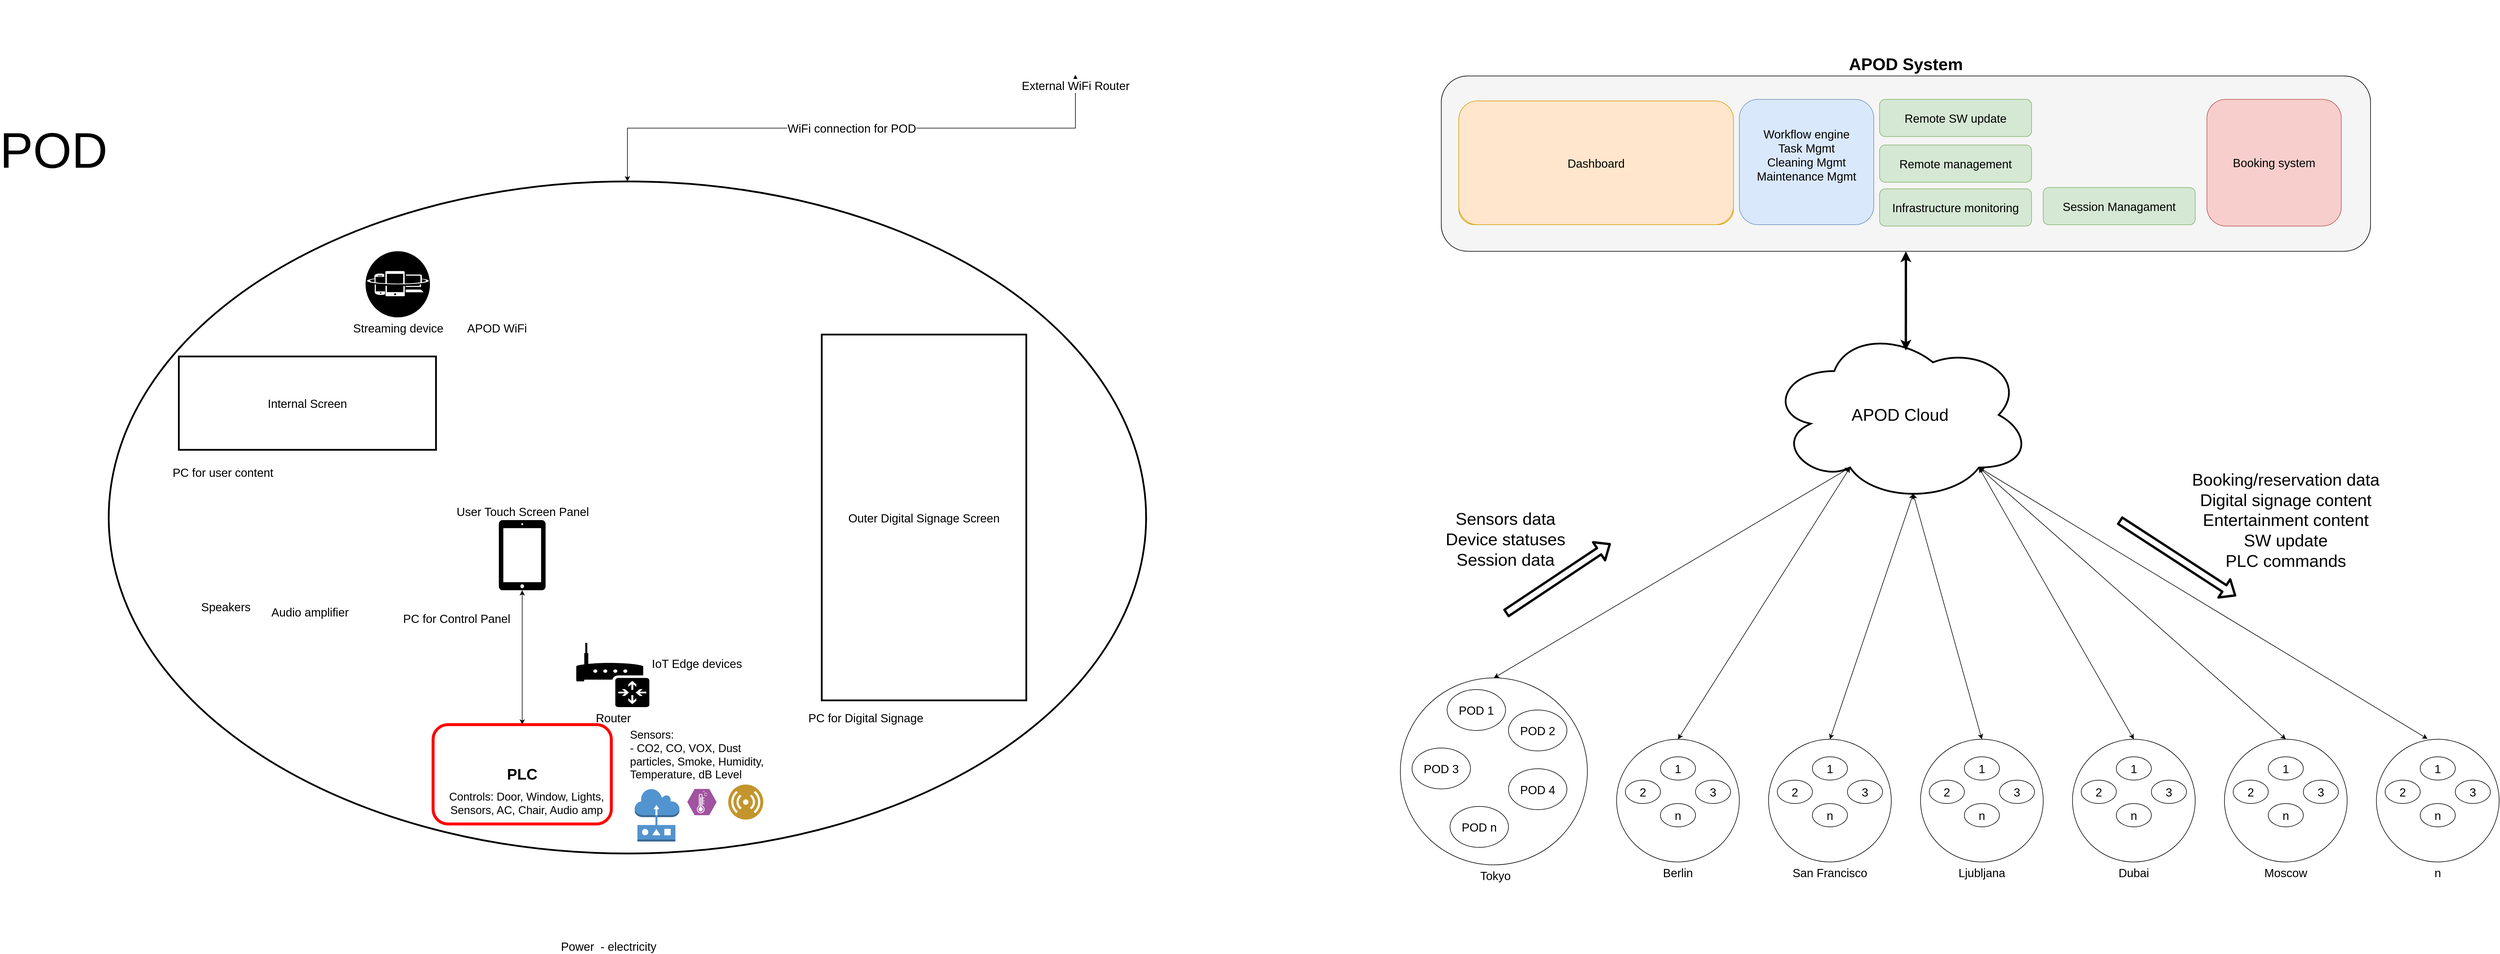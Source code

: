 <mxfile version="14.1.8" type="github">
  <diagram id="MnezL5NAF8C2aSRuctBU" name="APOD Diagram">
    <mxGraphModel dx="3061" dy="1154" grid="1" gridSize="10" guides="1" tooltips="1" connect="1" arrows="1" fold="1" page="1" pageScale="1" pageWidth="827" pageHeight="1169" math="0" shadow="0">
      <root>
        <mxCell id="0" />
        <mxCell id="1" parent="0" />
        <mxCell id="ZW9950_h4QcM178EK5Ji-2" value="POD" style="ellipse;whiteSpace=wrap;html=1;strokeWidth=3;fontSize=85;labelPosition=left;verticalLabelPosition=top;align=right;verticalAlign=bottom;" parent="1" vertex="1">
          <mxGeometry x="-480" y="400.5" width="1775" height="1150" as="geometry" />
        </mxCell>
        <mxCell id="0EyMxYRM3sE1ujKV8BTT-9" style="edgeStyle=orthogonalEdgeStyle;rounded=0;orthogonalLoop=1;jettySize=auto;html=1;entryX=0.5;entryY=0;entryDx=0;entryDy=0;fontSize=20;startArrow=classic;startFill=1;" edge="1" parent="1" source="DmFKKeBw7BDAcUaFhrxw-26" target="ZW9950_h4QcM178EK5Ji-1">
          <mxGeometry relative="1" as="geometry" />
        </mxCell>
        <mxCell id="DmFKKeBw7BDAcUaFhrxw-26" value="User Touch Screen Panel" style="pointerEvents=1;shadow=0;dashed=0;html=1;strokeColor=none;labelPosition=center;verticalLabelPosition=top;verticalAlign=bottom;outlineConnect=0;align=center;shape=mxgraph.office.devices.tablet_ipad;fontSize=20;fillColor=#000000;" parent="1" vertex="1">
          <mxGeometry x="187.5" y="980" width="80" height="120" as="geometry" />
        </mxCell>
        <mxCell id="ZW9950_h4QcM178EK5Ji-1" value="PLC" style="rounded=1;whiteSpace=wrap;html=1;strokeWidth=5;strokeColor=#FF0000;fontSize=26;fontStyle=1" parent="1" vertex="1">
          <mxGeometry x="75" y="1330" width="305" height="170" as="geometry" />
        </mxCell>
        <mxCell id="ZW9950_h4QcM178EK5Ji-3" value="Outer Digital Signage Screen" style="rounded=0;whiteSpace=wrap;html=1;strokeColor=#000000;strokeWidth=3;direction=south;fontSize=20;" parent="1" vertex="1">
          <mxGeometry x="740" y="662.5" width="350" height="626" as="geometry" />
        </mxCell>
        <mxCell id="ZW9950_h4QcM178EK5Ji-5" value="PC for Digital Signage" style="shape=image;html=1;verticalAlign=top;verticalLabelPosition=bottom;labelBackgroundColor=#ffffff;imageAspect=0;aspect=fixed;image=https://cdn3.iconfinder.com/data/icons/electronic-devices-vol-1-1/36/1_graphic_card_electronic_device_motherboard_smps_hardware_chip_1-128.png;strokeColor=#000000;strokeWidth=3;fontSize=20;" parent="1" vertex="1">
          <mxGeometry x="740" y="1150" width="150" height="150" as="geometry" />
        </mxCell>
        <mxCell id="ZW9950_h4QcM178EK5Ji-8" value="Controls: Door, Window, Lights, Sensors, AC, Chair, Audio amp" style="text;html=1;strokeColor=none;fillColor=none;align=center;verticalAlign=middle;whiteSpace=wrap;rounded=0;fontSize=19;" parent="1" vertex="1">
          <mxGeometry x="100" y="1430" width="270" height="70" as="geometry" />
        </mxCell>
        <mxCell id="ZW9950_h4QcM178EK5Ji-9" value="" style="verticalLabelPosition=bottom;html=1;fillColor=#A153A0;strokeColor=#ffffff;verticalAlign=top;align=center;points=[[0,0.5,0],[0.125,0.25,0],[0.25,0,0],[0.5,0,0],[0.75,0,0],[0.875,0.25,0],[1,0.5,0],[0.875,0.75,0],[0.75,1,0],[0.5,1,0],[0.125,0.75,0]];pointerEvents=1;shape=mxgraph.cisco_safe.compositeIcon;bgIcon=mxgraph.cisco_safe.design.blank_device;resIcon=mxgraph.cisco_safe.design.sensor;fontSize=19;" parent="1" vertex="1">
          <mxGeometry x="510" y="1440" width="50" height="45" as="geometry" />
        </mxCell>
        <mxCell id="ZW9950_h4QcM178EK5Ji-10" value="" style="aspect=fixed;perimeter=ellipsePerimeter;html=1;align=center;shadow=0;dashed=0;fontColor=#4277BB;labelBackgroundColor=#ffffff;fontSize=12;spacingTop=3;image;image=img/lib/ibm/users/sensor.svg;strokeColor=#000000;strokeWidth=3;" parent="1" vertex="1">
          <mxGeometry x="580" y="1432.5" width="60" height="60" as="geometry" />
        </mxCell>
        <mxCell id="ZW9950_h4QcM178EK5Ji-11" value="" style="outlineConnect=0;dashed=0;verticalLabelPosition=bottom;verticalAlign=top;align=center;html=1;shape=mxgraph.aws3.sensor;fillColor=#5294CF;gradientColor=none;strokeColor=#000000;strokeWidth=3;fontSize=19;" parent="1" vertex="1">
          <mxGeometry x="420" y="1440" width="76.5" height="90" as="geometry" />
        </mxCell>
        <mxCell id="ZW9950_h4QcM178EK5Ji-12" value="&lt;div&gt;Sensors:&lt;/div&gt;&lt;div&gt; - CO2, CO, VOX, Dust particles, Smoke, Humidity, Temperature, dB Level&lt;br&gt;&lt;/div&gt;" style="text;html=1;strokeColor=none;fillColor=none;align=left;verticalAlign=top;whiteSpace=wrap;rounded=0;fontSize=19;" parent="1" vertex="1">
          <mxGeometry x="410" y="1330" width="270" height="110" as="geometry" />
        </mxCell>
        <mxCell id="0EyMxYRM3sE1ujKV8BTT-1" value="Audio amplifier" style="shape=image;html=1;verticalAlign=top;verticalLabelPosition=bottom;labelBackgroundColor=#ffffff;imageAspect=0;aspect=fixed;image=https://cdn2.iconfinder.com/data/icons/analytic-investment-and-balanced-scorecard/512/421_Audio_frequency_hertz_sequence_wave_sound_design_producstion-128.png;strokeColor=#000000;strokeWidth=3;fontSize=20;align=center;" vertex="1" parent="1">
          <mxGeometry x="-200" y="991" width="128" height="128" as="geometry" />
        </mxCell>
        <mxCell id="0EyMxYRM3sE1ujKV8BTT-2" value="Speakers" style="shape=image;html=1;verticalAlign=top;verticalLabelPosition=bottom;labelBackgroundColor=#ffffff;imageAspect=0;aspect=fixed;image=https://cdn2.iconfinder.com/data/icons/analytic-investment-and-balanced-scorecard/512/424_Audio_hifi_monitor_speaker_studio_sound_design_producstion-128.png;strokeColor=#000000;strokeWidth=3;fontSize=20;align=center;" vertex="1" parent="1">
          <mxGeometry x="-360" y="950" width="160" height="160" as="geometry" />
        </mxCell>
        <mxCell id="0EyMxYRM3sE1ujKV8BTT-5" value="Internal Screen" style="rounded=0;whiteSpace=wrap;html=1;strokeColor=#000000;strokeWidth=3;fontSize=20;align=center;" vertex="1" parent="1">
          <mxGeometry x="-360" y="700" width="440" height="159.75" as="geometry" />
        </mxCell>
        <mxCell id="0EyMxYRM3sE1ujKV8BTT-6" value="&lt;div style=&quot;font-size: 20px;&quot;&gt;PC for user content&lt;br style=&quot;font-size: 20px;&quot;&gt;&lt;/div&gt;" style="shape=image;html=1;verticalAlign=top;verticalLabelPosition=bottom;labelBackgroundColor=#ffffff;imageAspect=0;aspect=fixed;image=https://cdn3.iconfinder.com/data/icons/electronic-devices-vol-1-1/36/1_graphic_card_electronic_device_motherboard_smps_hardware_chip_1-128.png;strokeColor=#000000;strokeWidth=3;fontSize=20;" vertex="1" parent="1">
          <mxGeometry x="-360" y="730" width="150" height="150" as="geometry" />
        </mxCell>
        <mxCell id="0EyMxYRM3sE1ujKV8BTT-10" value="&lt;div style=&quot;font-size: 20px&quot;&gt;PC for Control Panel&lt;br style=&quot;font-size: 20px&quot;&gt;&lt;/div&gt;" style="shape=image;html=1;verticalAlign=top;verticalLabelPosition=bottom;labelBackgroundColor=#ffffff;imageAspect=0;aspect=fixed;image=https://cdn3.iconfinder.com/data/icons/electronic-devices-vol-1-1/36/1_graphic_card_electronic_device_motherboard_smps_hardware_chip_1-128.png;strokeColor=#000000;strokeWidth=3;fontSize=20;" vertex="1" parent="1">
          <mxGeometry x="40" y="980" width="150" height="150" as="geometry" />
        </mxCell>
        <mxCell id="0EyMxYRM3sE1ujKV8BTT-11" value="Streaming device" style="verticalLabelPosition=bottom;html=1;strokeColor=#ffffff;verticalAlign=top;align=center;points=[[0.145,0.145,0],[0.5,0,0],[0.855,0.145,0],[1,0.5,0],[0.855,0.855,0],[0.5,1,0],[0.145,0.855,0],[0,0.5,0]];pointerEvents=1;shape=mxgraph.cisco_safe.compositeIcon;bgIcon=ellipse;resIcon=mxgraph.cisco_safe.capability.mobile_device_manager;fontSize=20;fillColor=#000000;" vertex="1" parent="1">
          <mxGeometry x="-40.41" y="520" width="110" height="113" as="geometry" />
        </mxCell>
        <mxCell id="0EyMxYRM3sE1ujKV8BTT-12" value="Router" style="pointerEvents=1;shadow=0;dashed=0;html=1;strokeColor=none;labelPosition=center;verticalLabelPosition=bottom;verticalAlign=top;outlineConnect=0;align=center;shape=mxgraph.office.devices.router;fontSize=20;fontColor=#000000;fillColor=#000000;" vertex="1" parent="1">
          <mxGeometry x="320" y="1190" width="125" height="110" as="geometry" />
        </mxCell>
        <mxCell id="0EyMxYRM3sE1ujKV8BTT-13" value="APOD WiFi" style="shape=image;html=1;verticalAlign=top;verticalLabelPosition=bottom;labelBackgroundColor=#ffffff;imageAspect=0;aspect=fixed;image=https://cdn3.iconfinder.com/data/icons/electronic-devices-vol-2/36/33_Antenna_double_internet_online_router_web_wifi-128.png;strokeColor=#000000;strokeWidth=3;fillColor=#000000;fontSize=20;fontColor=#000000;align=center;" vertex="1" parent="1">
          <mxGeometry x="120" y="505" width="128" height="128" as="geometry" />
        </mxCell>
        <mxCell id="0EyMxYRM3sE1ujKV8BTT-17" value="WiFi connection for POD" style="edgeStyle=orthogonalEdgeStyle;rounded=0;orthogonalLoop=1;jettySize=auto;html=1;startArrow=classic;startFill=1;fontSize=20;fontColor=#000000;" edge="1" parent="1" source="0EyMxYRM3sE1ujKV8BTT-15" target="ZW9950_h4QcM178EK5Ji-2">
          <mxGeometry relative="1" as="geometry">
            <mxPoint x="1190" y="370" as="targetPoint" />
          </mxGeometry>
        </mxCell>
        <mxCell id="0EyMxYRM3sE1ujKV8BTT-15" value="External WiFi Router" style="shape=image;html=1;verticalAlign=top;verticalLabelPosition=bottom;labelBackgroundColor=#ffffff;imageAspect=0;aspect=fixed;image=https://cdn3.iconfinder.com/data/icons/electronic-devices-vol-2/36/33_Antenna_double_internet_online_router_web_wifi-128.png;strokeColor=#000000;strokeWidth=3;fillColor=#000000;fontSize=20;fontColor=#000000;align=center;" vertex="1" parent="1">
          <mxGeometry x="1110" y="90" width="128" height="128" as="geometry" />
        </mxCell>
        <mxCell id="0EyMxYRM3sE1ujKV8BTT-19" value="Power&amp;nbsp; - electricity" style="shape=image;html=1;verticalAlign=top;verticalLabelPosition=bottom;labelBackgroundColor=#ffffff;imageAspect=0;aspect=fixed;image=https://cdn4.iconfinder.com/data/icons/device-communication-technology-gadgets-media-obje/32/Artboard_11-128.png;strokeColor=#000000;strokeWidth=3;fillColor=#000000;fontSize=20;fontColor=#000000;align=center;rotation=0;labelPosition=center;" vertex="1" parent="1">
          <mxGeometry x="305" y="1550.5" width="140" height="140" as="geometry" />
        </mxCell>
        <mxCell id="0EyMxYRM3sE1ujKV8BTT-37" style="edgeStyle=none;rounded=0;orthogonalLoop=1;jettySize=auto;html=1;entryX=0.8;entryY=0.8;entryDx=0;entryDy=0;entryPerimeter=0;startArrow=classic;startFill=1;fontSize=85;fontColor=#000000;exitX=0.5;exitY=0;exitDx=0;exitDy=0;" edge="1" parent="1" source="0EyMxYRM3sE1ujKV8BTT-96" target="0EyMxYRM3sE1ujKV8BTT-30">
          <mxGeometry relative="1" as="geometry">
            <mxPoint x="3042.79" y="1314.35" as="sourcePoint" />
          </mxGeometry>
        </mxCell>
        <mxCell id="0EyMxYRM3sE1ujKV8BTT-36" style="edgeStyle=none;rounded=0;orthogonalLoop=1;jettySize=auto;html=1;entryX=0.8;entryY=0.8;entryDx=0;entryDy=0;entryPerimeter=0;startArrow=classic;startFill=1;fontSize=85;fontColor=#000000;exitX=0.5;exitY=0;exitDx=0;exitDy=0;" edge="1" parent="1" source="0EyMxYRM3sE1ujKV8BTT-90" target="0EyMxYRM3sE1ujKV8BTT-30">
          <mxGeometry relative="1" as="geometry">
            <mxPoint x="2894.025" y="1311.444" as="sourcePoint" />
          </mxGeometry>
        </mxCell>
        <mxCell id="0EyMxYRM3sE1ujKV8BTT-35" style="edgeStyle=none;rounded=0;orthogonalLoop=1;jettySize=auto;html=1;entryX=0.55;entryY=0.95;entryDx=0;entryDy=0;entryPerimeter=0;startArrow=classic;startFill=1;fontSize=85;fontColor=#000000;exitX=0.5;exitY=0;exitDx=0;exitDy=0;" edge="1" parent="1" source="0EyMxYRM3sE1ujKV8BTT-84" target="0EyMxYRM3sE1ujKV8BTT-30">
          <mxGeometry relative="1" as="geometry">
            <mxPoint x="2745.795" y="1311.137" as="sourcePoint" />
          </mxGeometry>
        </mxCell>
        <mxCell id="0EyMxYRM3sE1ujKV8BTT-33" style="edgeStyle=none;rounded=0;orthogonalLoop=1;jettySize=auto;html=1;entryX=0.55;entryY=0.95;entryDx=0;entryDy=0;entryPerimeter=0;startArrow=classic;startFill=1;fontSize=85;fontColor=#000000;exitX=0.5;exitY=0;exitDx=0;exitDy=0;" edge="1" parent="1" source="0EyMxYRM3sE1ujKV8BTT-74" target="0EyMxYRM3sE1ujKV8BTT-30">
          <mxGeometry relative="1" as="geometry">
            <mxPoint x="2468.74" y="1313.53" as="sourcePoint" />
          </mxGeometry>
        </mxCell>
        <mxCell id="0EyMxYRM3sE1ujKV8BTT-32" style="edgeStyle=none;rounded=0;orthogonalLoop=1;jettySize=auto;html=1;entryX=0.31;entryY=0.8;entryDx=0;entryDy=0;entryPerimeter=0;startArrow=classic;startFill=1;fontSize=85;fontColor=#000000;exitX=0.5;exitY=0;exitDx=0;exitDy=0;" edge="1" parent="1" source="0EyMxYRM3sE1ujKV8BTT-60" target="0EyMxYRM3sE1ujKV8BTT-30">
          <mxGeometry relative="1" as="geometry">
            <mxPoint x="2300" y="1310" as="sourcePoint" />
          </mxGeometry>
        </mxCell>
        <mxCell id="0EyMxYRM3sE1ujKV8BTT-31" style="rounded=0;orthogonalLoop=1;jettySize=auto;html=1;entryX=0.31;entryY=0.8;entryDx=0;entryDy=0;entryPerimeter=0;startArrow=classic;startFill=1;fontSize=85;fontColor=#000000;exitX=0.5;exitY=0;exitDx=0;exitDy=0;" edge="1" parent="1" source="0EyMxYRM3sE1ujKV8BTT-51" target="0EyMxYRM3sE1ujKV8BTT-30">
          <mxGeometry relative="1" as="geometry">
            <mxPoint x="2088.619" y="1325.812" as="sourcePoint" />
          </mxGeometry>
        </mxCell>
        <mxCell id="0EyMxYRM3sE1ujKV8BTT-38" style="edgeStyle=none;rounded=0;orthogonalLoop=1;jettySize=auto;html=1;entryX=0.8;entryY=0.8;entryDx=0;entryDy=0;entryPerimeter=0;startArrow=classic;startFill=1;fontSize=85;fontColor=#000000;exitX=0.417;exitY=-0.003;exitDx=0;exitDy=0;exitPerimeter=0;" edge="1" parent="1" source="0EyMxYRM3sE1ujKV8BTT-104" target="0EyMxYRM3sE1ujKV8BTT-30">
          <mxGeometry relative="1" as="geometry">
            <mxPoint x="3194.265" y="1317.868" as="sourcePoint" />
          </mxGeometry>
        </mxCell>
        <mxCell id="0EyMxYRM3sE1ujKV8BTT-124" style="edgeStyle=none;rounded=0;orthogonalLoop=1;jettySize=auto;html=1;exitX=0.522;exitY=0.133;exitDx=0;exitDy=0;exitPerimeter=0;entryX=0.5;entryY=1;entryDx=0;entryDy=0;startArrow=classic;startFill=1;fontSize=20;fontColor=#000000;strokeWidth=4;" edge="1" parent="1" source="0EyMxYRM3sE1ujKV8BTT-30" target="0EyMxYRM3sE1ujKV8BTT-112">
          <mxGeometry relative="1" as="geometry" />
        </mxCell>
        <mxCell id="0EyMxYRM3sE1ujKV8BTT-30" value="APOD Cloud" style="ellipse;shape=cloud;whiteSpace=wrap;html=1;strokeColor=#000000;strokeWidth=3;fillColor=none;fontSize=29;fontColor=#000000;align=center;" vertex="1" parent="1">
          <mxGeometry x="2360" y="650" width="450" height="300" as="geometry" />
        </mxCell>
        <mxCell id="0EyMxYRM3sE1ujKV8BTT-67" value="" style="group" vertex="1" connectable="0" parent="1">
          <mxGeometry x="1730" y="1230" width="320" height="320" as="geometry" />
        </mxCell>
        <mxCell id="0EyMxYRM3sE1ujKV8BTT-51" value="&lt;div&gt;&amp;nbsp;Tokyo&lt;/div&gt;" style="ellipse;whiteSpace=wrap;html=1;aspect=fixed;strokeColor=#000000;strokeWidth=1;fillColor=none;fontSize=20;fontColor=#000000;align=center;labelPosition=center;verticalLabelPosition=bottom;verticalAlign=top;" vertex="1" parent="0EyMxYRM3sE1ujKV8BTT-67">
          <mxGeometry y="20" width="320" height="320" as="geometry" />
        </mxCell>
        <mxCell id="0EyMxYRM3sE1ujKV8BTT-54" value="POD 2" style="ellipse;whiteSpace=wrap;html=1;strokeColor=#000000;strokeWidth=1;fillColor=none;fontSize=20;fontColor=#000000;align=center;" vertex="1" parent="0EyMxYRM3sE1ujKV8BTT-67">
          <mxGeometry x="185" y="75" width="100" height="70" as="geometry" />
        </mxCell>
        <mxCell id="0EyMxYRM3sE1ujKV8BTT-55" value="POD 1" style="ellipse;whiteSpace=wrap;html=1;strokeColor=#000000;strokeWidth=1;fillColor=none;fontSize=20;fontColor=#000000;align=center;" vertex="1" parent="0EyMxYRM3sE1ujKV8BTT-67">
          <mxGeometry x="80" y="40" width="100" height="70" as="geometry" />
        </mxCell>
        <mxCell id="0EyMxYRM3sE1ujKV8BTT-56" value="POD 3" style="ellipse;whiteSpace=wrap;html=1;strokeColor=#000000;strokeWidth=1;fillColor=none;fontSize=20;fontColor=#000000;align=center;" vertex="1" parent="0EyMxYRM3sE1ujKV8BTT-67">
          <mxGeometry x="20" y="140" width="100" height="70" as="geometry" />
        </mxCell>
        <mxCell id="0EyMxYRM3sE1ujKV8BTT-58" value="POD n" style="ellipse;whiteSpace=wrap;html=1;strokeColor=#000000;strokeWidth=1;fillColor=none;fontSize=20;fontColor=#000000;align=center;" vertex="1" parent="0EyMxYRM3sE1ujKV8BTT-67">
          <mxGeometry x="85" y="240" width="100" height="70" as="geometry" />
        </mxCell>
        <mxCell id="0EyMxYRM3sE1ujKV8BTT-59" value="POD 4" style="ellipse;whiteSpace=wrap;html=1;strokeColor=#000000;strokeWidth=1;fillColor=none;fontSize=20;fontColor=#000000;align=center;" vertex="1" parent="0EyMxYRM3sE1ujKV8BTT-67">
          <mxGeometry x="185" y="175.5" width="100" height="70" as="geometry" />
        </mxCell>
        <mxCell id="0EyMxYRM3sE1ujKV8BTT-68" value="" style="group" vertex="1" connectable="0" parent="1">
          <mxGeometry x="2100" y="1355" width="210" height="210" as="geometry" />
        </mxCell>
        <mxCell id="0EyMxYRM3sE1ujKV8BTT-47" value="1" style="ellipse;whiteSpace=wrap;html=1;strokeColor=#000000;strokeWidth=1;fillColor=none;fontSize=20;fontColor=#000000;align=center;" vertex="1" parent="0EyMxYRM3sE1ujKV8BTT-68">
          <mxGeometry x="75" y="30" width="60" height="40" as="geometry" />
        </mxCell>
        <mxCell id="0EyMxYRM3sE1ujKV8BTT-48" value="3" style="ellipse;whiteSpace=wrap;html=1;strokeColor=#000000;strokeWidth=1;fillColor=none;fontSize=20;fontColor=#000000;align=center;" vertex="1" parent="0EyMxYRM3sE1ujKV8BTT-68">
          <mxGeometry x="135" y="70" width="60" height="40" as="geometry" />
        </mxCell>
        <mxCell id="0EyMxYRM3sE1ujKV8BTT-49" value="n" style="ellipse;whiteSpace=wrap;html=1;strokeColor=#000000;strokeWidth=1;fillColor=none;fontSize=20;fontColor=#000000;align=center;" vertex="1" parent="0EyMxYRM3sE1ujKV8BTT-68">
          <mxGeometry x="75" y="110" width="60" height="40" as="geometry" />
        </mxCell>
        <mxCell id="0EyMxYRM3sE1ujKV8BTT-50" value="2" style="ellipse;whiteSpace=wrap;html=1;strokeColor=#000000;strokeWidth=1;fillColor=none;fontSize=20;fontColor=#000000;align=center;" vertex="1" parent="0EyMxYRM3sE1ujKV8BTT-68">
          <mxGeometry x="15" y="70" width="60" height="40" as="geometry" />
        </mxCell>
        <mxCell id="0EyMxYRM3sE1ujKV8BTT-60" value="Berlin" style="ellipse;whiteSpace=wrap;html=1;aspect=fixed;strokeColor=#000000;strokeWidth=1;fillColor=none;fontSize=20;fontColor=#000000;align=center;labelPosition=center;verticalLabelPosition=bottom;verticalAlign=top;" vertex="1" parent="0EyMxYRM3sE1ujKV8BTT-68">
          <mxGeometry width="210" height="210" as="geometry" />
        </mxCell>
        <mxCell id="0EyMxYRM3sE1ujKV8BTT-69" value="San Francisco" style="group;labelPosition=center;verticalLabelPosition=bottom;align=center;verticalAlign=top;fontSize=20;" vertex="1" connectable="0" parent="1">
          <mxGeometry x="2360" y="1355" width="210" height="210" as="geometry" />
        </mxCell>
        <mxCell id="0EyMxYRM3sE1ujKV8BTT-70" value="1" style="ellipse;whiteSpace=wrap;html=1;strokeColor=#000000;strokeWidth=1;fillColor=none;fontSize=20;fontColor=#000000;align=center;" vertex="1" parent="0EyMxYRM3sE1ujKV8BTT-69">
          <mxGeometry x="75" y="30" width="60" height="40" as="geometry" />
        </mxCell>
        <mxCell id="0EyMxYRM3sE1ujKV8BTT-71" value="3" style="ellipse;whiteSpace=wrap;html=1;strokeColor=#000000;strokeWidth=1;fillColor=none;fontSize=20;fontColor=#000000;align=center;" vertex="1" parent="0EyMxYRM3sE1ujKV8BTT-69">
          <mxGeometry x="135" y="70" width="60" height="40" as="geometry" />
        </mxCell>
        <mxCell id="0EyMxYRM3sE1ujKV8BTT-72" value="n" style="ellipse;whiteSpace=wrap;html=1;strokeColor=#000000;strokeWidth=1;fillColor=none;fontSize=20;fontColor=#000000;align=center;" vertex="1" parent="0EyMxYRM3sE1ujKV8BTT-69">
          <mxGeometry x="75" y="110" width="60" height="40" as="geometry" />
        </mxCell>
        <mxCell id="0EyMxYRM3sE1ujKV8BTT-73" value="2" style="ellipse;whiteSpace=wrap;html=1;strokeColor=#000000;strokeWidth=1;fillColor=none;fontSize=20;fontColor=#000000;align=center;" vertex="1" parent="0EyMxYRM3sE1ujKV8BTT-69">
          <mxGeometry x="15" y="70" width="60" height="40" as="geometry" />
        </mxCell>
        <mxCell id="0EyMxYRM3sE1ujKV8BTT-74" value="" style="ellipse;whiteSpace=wrap;html=1;aspect=fixed;strokeColor=#000000;strokeWidth=1;fillColor=none;fontSize=20;fontColor=#000000;align=center;labelPosition=center;verticalLabelPosition=bottom;verticalAlign=top;" vertex="1" parent="0EyMxYRM3sE1ujKV8BTT-69">
          <mxGeometry width="210" height="210" as="geometry" />
        </mxCell>
        <mxCell id="0EyMxYRM3sE1ujKV8BTT-79" value="Ljubljana" style="group;labelPosition=center;verticalLabelPosition=bottom;align=center;verticalAlign=top;fontSize=20;" vertex="1" connectable="0" parent="1">
          <mxGeometry x="2620" y="1355" width="210" height="210" as="geometry" />
        </mxCell>
        <mxCell id="0EyMxYRM3sE1ujKV8BTT-80" value="1" style="ellipse;whiteSpace=wrap;html=1;strokeColor=#000000;strokeWidth=1;fillColor=none;fontSize=20;fontColor=#000000;align=center;" vertex="1" parent="0EyMxYRM3sE1ujKV8BTT-79">
          <mxGeometry x="75" y="30" width="60" height="40" as="geometry" />
        </mxCell>
        <mxCell id="0EyMxYRM3sE1ujKV8BTT-81" value="3" style="ellipse;whiteSpace=wrap;html=1;strokeColor=#000000;strokeWidth=1;fillColor=none;fontSize=20;fontColor=#000000;align=center;" vertex="1" parent="0EyMxYRM3sE1ujKV8BTT-79">
          <mxGeometry x="135" y="70" width="60" height="40" as="geometry" />
        </mxCell>
        <mxCell id="0EyMxYRM3sE1ujKV8BTT-82" value="n" style="ellipse;whiteSpace=wrap;html=1;strokeColor=#000000;strokeWidth=1;fillColor=none;fontSize=20;fontColor=#000000;align=center;" vertex="1" parent="0EyMxYRM3sE1ujKV8BTT-79">
          <mxGeometry x="75" y="110" width="60" height="40" as="geometry" />
        </mxCell>
        <mxCell id="0EyMxYRM3sE1ujKV8BTT-83" value="2" style="ellipse;whiteSpace=wrap;html=1;strokeColor=#000000;strokeWidth=1;fillColor=none;fontSize=20;fontColor=#000000;align=center;" vertex="1" parent="0EyMxYRM3sE1ujKV8BTT-79">
          <mxGeometry x="15" y="70" width="60" height="40" as="geometry" />
        </mxCell>
        <mxCell id="0EyMxYRM3sE1ujKV8BTT-84" value="" style="ellipse;whiteSpace=wrap;html=1;aspect=fixed;strokeColor=#000000;strokeWidth=1;fillColor=none;fontSize=20;fontColor=#000000;align=center;labelPosition=center;verticalLabelPosition=bottom;verticalAlign=top;" vertex="1" parent="0EyMxYRM3sE1ujKV8BTT-79">
          <mxGeometry width="210" height="210" as="geometry" />
        </mxCell>
        <mxCell id="0EyMxYRM3sE1ujKV8BTT-85" value="Dubai" style="group;labelPosition=center;verticalLabelPosition=bottom;align=center;verticalAlign=top;fontSize=20;" vertex="1" connectable="0" parent="1">
          <mxGeometry x="2880" y="1355" width="210" height="210" as="geometry" />
        </mxCell>
        <mxCell id="0EyMxYRM3sE1ujKV8BTT-86" value="1" style="ellipse;whiteSpace=wrap;html=1;strokeColor=#000000;strokeWidth=1;fillColor=none;fontSize=20;fontColor=#000000;align=center;" vertex="1" parent="0EyMxYRM3sE1ujKV8BTT-85">
          <mxGeometry x="75" y="30" width="60" height="40" as="geometry" />
        </mxCell>
        <mxCell id="0EyMxYRM3sE1ujKV8BTT-87" value="3" style="ellipse;whiteSpace=wrap;html=1;strokeColor=#000000;strokeWidth=1;fillColor=none;fontSize=20;fontColor=#000000;align=center;" vertex="1" parent="0EyMxYRM3sE1ujKV8BTT-85">
          <mxGeometry x="135" y="70" width="60" height="40" as="geometry" />
        </mxCell>
        <mxCell id="0EyMxYRM3sE1ujKV8BTT-88" value="n" style="ellipse;whiteSpace=wrap;html=1;strokeColor=#000000;strokeWidth=1;fillColor=none;fontSize=20;fontColor=#000000;align=center;" vertex="1" parent="0EyMxYRM3sE1ujKV8BTT-85">
          <mxGeometry x="75" y="110" width="60" height="40" as="geometry" />
        </mxCell>
        <mxCell id="0EyMxYRM3sE1ujKV8BTT-89" value="2" style="ellipse;whiteSpace=wrap;html=1;strokeColor=#000000;strokeWidth=1;fillColor=none;fontSize=20;fontColor=#000000;align=center;" vertex="1" parent="0EyMxYRM3sE1ujKV8BTT-85">
          <mxGeometry x="15" y="70" width="60" height="40" as="geometry" />
        </mxCell>
        <mxCell id="0EyMxYRM3sE1ujKV8BTT-90" value="" style="ellipse;whiteSpace=wrap;html=1;aspect=fixed;strokeColor=#000000;strokeWidth=1;fillColor=none;fontSize=20;fontColor=#000000;align=center;labelPosition=center;verticalLabelPosition=bottom;verticalAlign=top;" vertex="1" parent="0EyMxYRM3sE1ujKV8BTT-85">
          <mxGeometry width="210" height="210" as="geometry" />
        </mxCell>
        <mxCell id="0EyMxYRM3sE1ujKV8BTT-91" value="Moscow" style="group;labelPosition=center;verticalLabelPosition=bottom;align=center;verticalAlign=top;fontSize=20;" vertex="1" connectable="0" parent="1">
          <mxGeometry x="3140" y="1355" width="210" height="210" as="geometry" />
        </mxCell>
        <mxCell id="0EyMxYRM3sE1ujKV8BTT-92" value="1" style="ellipse;whiteSpace=wrap;html=1;strokeColor=#000000;strokeWidth=1;fillColor=none;fontSize=20;fontColor=#000000;align=center;" vertex="1" parent="0EyMxYRM3sE1ujKV8BTT-91">
          <mxGeometry x="75" y="30" width="60" height="40" as="geometry" />
        </mxCell>
        <mxCell id="0EyMxYRM3sE1ujKV8BTT-93" value="3" style="ellipse;whiteSpace=wrap;html=1;strokeColor=#000000;strokeWidth=1;fillColor=none;fontSize=20;fontColor=#000000;align=center;" vertex="1" parent="0EyMxYRM3sE1ujKV8BTT-91">
          <mxGeometry x="135" y="70" width="60" height="40" as="geometry" />
        </mxCell>
        <mxCell id="0EyMxYRM3sE1ujKV8BTT-94" value="n" style="ellipse;whiteSpace=wrap;html=1;strokeColor=#000000;strokeWidth=1;fillColor=none;fontSize=20;fontColor=#000000;align=center;" vertex="1" parent="0EyMxYRM3sE1ujKV8BTT-91">
          <mxGeometry x="75" y="110" width="60" height="40" as="geometry" />
        </mxCell>
        <mxCell id="0EyMxYRM3sE1ujKV8BTT-95" value="2" style="ellipse;whiteSpace=wrap;html=1;strokeColor=#000000;strokeWidth=1;fillColor=none;fontSize=20;fontColor=#000000;align=center;" vertex="1" parent="0EyMxYRM3sE1ujKV8BTT-91">
          <mxGeometry x="15" y="70" width="60" height="40" as="geometry" />
        </mxCell>
        <mxCell id="0EyMxYRM3sE1ujKV8BTT-96" value="" style="ellipse;whiteSpace=wrap;html=1;aspect=fixed;strokeColor=#000000;strokeWidth=1;fillColor=none;fontSize=20;fontColor=#000000;align=center;labelPosition=center;verticalLabelPosition=bottom;verticalAlign=top;" vertex="1" parent="0EyMxYRM3sE1ujKV8BTT-91">
          <mxGeometry width="210" height="210" as="geometry" />
        </mxCell>
        <mxCell id="0EyMxYRM3sE1ujKV8BTT-99" value="n" style="group;labelPosition=center;verticalLabelPosition=bottom;align=center;verticalAlign=top;fontSize=20;" vertex="1" connectable="0" parent="1">
          <mxGeometry x="3400" y="1355" width="210" height="210" as="geometry" />
        </mxCell>
        <mxCell id="0EyMxYRM3sE1ujKV8BTT-100" value="1" style="ellipse;whiteSpace=wrap;html=1;strokeColor=#000000;strokeWidth=1;fillColor=none;fontSize=20;fontColor=#000000;align=center;" vertex="1" parent="0EyMxYRM3sE1ujKV8BTT-99">
          <mxGeometry x="75" y="30" width="60" height="40" as="geometry" />
        </mxCell>
        <mxCell id="0EyMxYRM3sE1ujKV8BTT-101" value="3" style="ellipse;whiteSpace=wrap;html=1;strokeColor=#000000;strokeWidth=1;fillColor=none;fontSize=20;fontColor=#000000;align=center;" vertex="1" parent="0EyMxYRM3sE1ujKV8BTT-99">
          <mxGeometry x="135" y="70" width="60" height="40" as="geometry" />
        </mxCell>
        <mxCell id="0EyMxYRM3sE1ujKV8BTT-102" value="n" style="ellipse;whiteSpace=wrap;html=1;strokeColor=#000000;strokeWidth=1;fillColor=none;fontSize=20;fontColor=#000000;align=center;" vertex="1" parent="0EyMxYRM3sE1ujKV8BTT-99">
          <mxGeometry x="75" y="110" width="60" height="40" as="geometry" />
        </mxCell>
        <mxCell id="0EyMxYRM3sE1ujKV8BTT-103" value="2" style="ellipse;whiteSpace=wrap;html=1;strokeColor=#000000;strokeWidth=1;fillColor=none;fontSize=20;fontColor=#000000;align=center;" vertex="1" parent="0EyMxYRM3sE1ujKV8BTT-99">
          <mxGeometry x="15" y="70" width="60" height="40" as="geometry" />
        </mxCell>
        <mxCell id="0EyMxYRM3sE1ujKV8BTT-104" value="" style="ellipse;whiteSpace=wrap;html=1;aspect=fixed;strokeColor=#000000;strokeWidth=1;fillColor=none;fontSize=20;fontColor=#000000;align=center;labelPosition=center;verticalLabelPosition=bottom;verticalAlign=top;" vertex="1" parent="0EyMxYRM3sE1ujKV8BTT-99">
          <mxGeometry width="210" height="210" as="geometry" />
        </mxCell>
        <mxCell id="0EyMxYRM3sE1ujKV8BTT-109" value="IoT Edge devices" style="text;html=1;strokeColor=none;fillColor=none;align=center;verticalAlign=middle;whiteSpace=wrap;rounded=0;fontSize=20;fontColor=#000000;" vertex="1" parent="1">
          <mxGeometry x="440" y="1200" width="173" height="50" as="geometry" />
        </mxCell>
        <mxCell id="0EyMxYRM3sE1ujKV8BTT-121" value="" style="group;fillColor=#f5f5f5;strokeColor=#666666;fontColor=#333333;rounded=1;" vertex="1" connectable="0" parent="1">
          <mxGeometry x="1800" y="220" width="1590" height="300" as="geometry" />
        </mxCell>
        <mxCell id="0EyMxYRM3sE1ujKV8BTT-112" value="APOD System" style="rounded=1;whiteSpace=wrap;html=1;sketch=0;strokeColor=#000000;strokeWidth=1;fontSize=29;fontColor=#000000;align=center;fillColor=none;labelPosition=center;verticalLabelPosition=top;verticalAlign=bottom;fontStyle=1" vertex="1" parent="0EyMxYRM3sE1ujKV8BTT-121">
          <mxGeometry width="1590" height="300" as="geometry" />
        </mxCell>
        <mxCell id="0EyMxYRM3sE1ujKV8BTT-115" value="" style="group;rounded=1;fillColor=#ffe6cc;strokeColor=#d79b00;" vertex="1" connectable="0" parent="0EyMxYRM3sE1ujKV8BTT-121">
          <mxGeometry x="30" y="72.727" width="470" height="181.82" as="geometry" />
        </mxCell>
        <mxCell id="0EyMxYRM3sE1ujKV8BTT-114" value="Dashboard" style="rounded=1;whiteSpace=wrap;html=1;sketch=0;strokeWidth=1;fontSize=20;align=center;fillColor=#ffe6cc;strokeColor=#d79b00;" vertex="1" parent="0EyMxYRM3sE1ujKV8BTT-115">
          <mxGeometry y="-30" width="470" height="211.82" as="geometry" />
        </mxCell>
        <mxCell id="0EyMxYRM3sE1ujKV8BTT-108" value="" style="shape=image;html=1;verticalAlign=top;verticalLabelPosition=bottom;labelBackgroundColor=#ffffff;imageAspect=0;aspect=fixed;image=https://cdn4.iconfinder.com/data/icons/iphone-calculator-shopping-report/128/barChart.png;strokeColor=#000000;strokeWidth=1;fillColor=none;fontSize=20;fontColor=#000000;align=center;" vertex="1" parent="0EyMxYRM3sE1ujKV8BTT-115">
          <mxGeometry x="10" y="63.636" width="116.364" height="116.364" as="geometry" />
        </mxCell>
        <mxCell id="0EyMxYRM3sE1ujKV8BTT-116" value="Booking system" style="rounded=1;whiteSpace=wrap;html=1;sketch=0;strokeWidth=1;fontSize=20;align=center;fillColor=#f8cecc;strokeColor=#b85450;" vertex="1" parent="0EyMxYRM3sE1ujKV8BTT-121">
          <mxGeometry x="1310" y="40" width="230" height="216.82" as="geometry" />
        </mxCell>
        <mxCell id="0EyMxYRM3sE1ujKV8BTT-117" value="Remote management" style="rounded=1;whiteSpace=wrap;html=1;sketch=0;strokeWidth=1;fontSize=20;align=center;fillColor=#d5e8d4;strokeColor=#82b366;" vertex="1" parent="0EyMxYRM3sE1ujKV8BTT-121">
          <mxGeometry x="750" y="118.179" width="260" height="63.636" as="geometry" />
        </mxCell>
        <mxCell id="0EyMxYRM3sE1ujKV8BTT-118" value="&lt;div&gt;Workflow engine&lt;/div&gt;&lt;div&gt;Task Mgmt&lt;/div&gt;&lt;div&gt;Cleaning Mgmt&lt;/div&gt;&lt;div&gt;Maintenance Mgmt&lt;br&gt;&lt;/div&gt;&lt;div&gt;&lt;br&gt;&lt;/div&gt;" style="rounded=1;whiteSpace=wrap;html=1;sketch=0;strokeWidth=1;fontSize=20;align=center;fillColor=#dae8fc;strokeColor=#6c8ebf;" vertex="1" parent="0EyMxYRM3sE1ujKV8BTT-121">
          <mxGeometry x="510" y="40" width="230" height="214.55" as="geometry" />
        </mxCell>
        <mxCell id="0EyMxYRM3sE1ujKV8BTT-119" value="Infrastructure monitoring" style="rounded=1;whiteSpace=wrap;html=1;sketch=0;strokeWidth=1;fontSize=20;align=center;fillColor=#d5e8d4;strokeColor=#82b366;" vertex="1" parent="0EyMxYRM3sE1ujKV8BTT-121">
          <mxGeometry x="750" y="193.182" width="260" height="63.636" as="geometry" />
        </mxCell>
        <mxCell id="0EyMxYRM3sE1ujKV8BTT-120" value="Remote SW update" style="rounded=1;whiteSpace=wrap;html=1;sketch=0;strokeWidth=1;fontSize=20;align=center;fillColor=#d5e8d4;strokeColor=#82b366;" vertex="1" parent="0EyMxYRM3sE1ujKV8BTT-121">
          <mxGeometry x="750" y="39.996" width="260" height="63.636" as="geometry" />
        </mxCell>
        <mxCell id="0EyMxYRM3sE1ujKV8BTT-127" value="Session Managament" style="rounded=1;whiteSpace=wrap;html=1;sketch=0;strokeWidth=1;fontSize=20;align=center;fillColor=#d5e8d4;strokeColor=#82b366;" vertex="1" parent="0EyMxYRM3sE1ujKV8BTT-121">
          <mxGeometry x="1030" y="190.909" width="260" height="63.636" as="geometry" />
        </mxCell>
        <mxCell id="0EyMxYRM3sE1ujKV8BTT-128" value="&lt;div&gt;Sensors data&lt;/div&gt;&lt;div&gt;Device statuses&lt;br&gt;&lt;/div&gt;&lt;div&gt;Session data&lt;/div&gt;&lt;div&gt;&lt;br&gt;&lt;/div&gt;" style="text;html=1;strokeColor=none;fillColor=none;align=center;verticalAlign=middle;whiteSpace=wrap;rounded=0;sketch=0;fontSize=29;fontColor=#000000;" vertex="1" parent="1">
          <mxGeometry x="1780" y="970" width="260" height="120" as="geometry" />
        </mxCell>
        <mxCell id="0EyMxYRM3sE1ujKV8BTT-129" value="&lt;div&gt;Booking/reservation data&lt;/div&gt;&lt;div&gt;Digital signage content&lt;/div&gt;&lt;div&gt;Entertainment content&lt;/div&gt;&lt;div&gt;SW update&lt;/div&gt;&lt;div&gt;PLC commands&lt;br&gt;&lt;/div&gt;&lt;div&gt;&lt;br&gt;&lt;/div&gt;&lt;div&gt;&lt;br&gt;&lt;/div&gt;" style="text;html=1;strokeColor=none;fillColor=none;align=center;verticalAlign=middle;whiteSpace=wrap;rounded=0;sketch=0;fontSize=29;fontColor=#000000;" vertex="1" parent="1">
          <mxGeometry x="3075" y="930" width="340" height="170" as="geometry" />
        </mxCell>
        <mxCell id="0EyMxYRM3sE1ujKV8BTT-130" value="" style="shape=flexArrow;endArrow=classic;html=1;strokeWidth=4;fontSize=29;fontColor=#000000;" edge="1" parent="1">
          <mxGeometry width="50" height="50" relative="1" as="geometry">
            <mxPoint x="1910" y="1140" as="sourcePoint" />
            <mxPoint x="2090" y="1020" as="targetPoint" />
          </mxGeometry>
        </mxCell>
        <mxCell id="0EyMxYRM3sE1ujKV8BTT-131" value="" style="shape=flexArrow;endArrow=classic;html=1;strokeWidth=4;fontSize=29;fontColor=#000000;" edge="1" parent="1">
          <mxGeometry width="50" height="50" relative="1" as="geometry">
            <mxPoint x="2960" y="980" as="sourcePoint" />
            <mxPoint x="3160" y="1110" as="targetPoint" />
          </mxGeometry>
        </mxCell>
      </root>
    </mxGraphModel>
  </diagram>
</mxfile>
